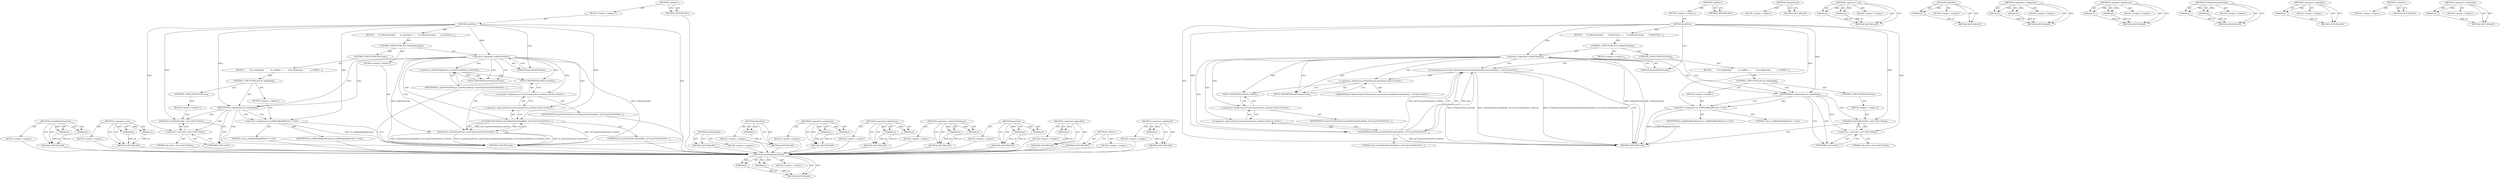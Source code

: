 digraph "&lt;operator&gt;.addressOf" {
vulnerable_74 [label=<(METHOD,createMainThreadTask)>];
vulnerable_75 [label=<(PARAM,p1)>];
vulnerable_76 [label=<(PARAM,p2)>];
vulnerable_77 [label=<(BLOCK,&lt;empty&gt;,&lt;empty&gt;)>];
vulnerable_78 [label=<(METHOD_RETURN,ANY)>];
vulnerable_6 [label=<(METHOD,&lt;global&gt;)<SUB>1</SUB>>];
vulnerable_7 [label=<(BLOCK,&lt;empty&gt;,&lt;empty&gt;)<SUB>1</SUB>>];
vulnerable_8 [label=<(METHOD,endTest)<SUB>1</SUB>>];
vulnerable_9 [label=<(BLOCK,{
     if (!isMainThread())
        CCMainThrea...,{
     if (!isMainThread())
        CCMainThrea...)<SUB>2</SUB>>];
vulnerable_10 [label=<(CONTROL_STRUCTURE,IF,if (!isMainThread()))<SUB>3</SUB>>];
vulnerable_11 [label=<(&lt;operator&gt;.logicalNot,!isMainThread())<SUB>3</SUB>>];
vulnerable_12 [label=<(isMainThread,isMainThread())<SUB>3</SUB>>];
vulnerable_13 [label=<(BLOCK,&lt;empty&gt;,&lt;empty&gt;)<SUB>4</SUB>>];
vulnerable_14 [label="<(CCMainThread.postTask,CCMainThread::postTask(createMainThreadTask(thi...)<SUB>4</SUB>>"];
vulnerable_15 [label="<(&lt;operator&gt;.fieldAccess,CCMainThread::postTask)<SUB>4</SUB>>"];
vulnerable_16 [label="<(IDENTIFIER,CCMainThread,CCMainThread::postTask(createMainThreadTask(thi...)<SUB>4</SUB>>"];
vulnerable_17 [label=<(FIELD_IDENTIFIER,postTask,postTask)<SUB>4</SUB>>];
vulnerable_18 [label=<(createMainThreadTask,createMainThreadTask(this, &amp;CCLayerTreeHostTest...)<SUB>4</SUB>>];
vulnerable_19 [label=<(LITERAL,this,createMainThreadTask(this, &amp;CCLayerTreeHostTest...)<SUB>4</SUB>>];
vulnerable_20 [label="<(&lt;operator&gt;.addressOf,&amp;CCLayerTreeHostTest::endTest)<SUB>4</SUB>>"];
vulnerable_21 [label="<(&lt;operator&gt;.fieldAccess,CCLayerTreeHostTest::endTest)<SUB>4</SUB>>"];
vulnerable_22 [label=<(IDENTIFIER,CCLayerTreeHostTest,createMainThreadTask(this, &amp;CCLayerTreeHostTest...)<SUB>4</SUB>>];
vulnerable_23 [label=<(FIELD_IDENTIFIER,endTest,endTest)<SUB>4</SUB>>];
vulnerable_24 [label=<(CONTROL_STRUCTURE,ELSE,else)<SUB>5</SUB>>];
vulnerable_25 [label=<(BLOCK,{
        if (m_beginning)
            m_endWhe...,{
        if (m_beginning)
            m_endWhe...)<SUB>5</SUB>>];
vulnerable_26 [label=<(CONTROL_STRUCTURE,IF,if (m_beginning))<SUB>6</SUB>>];
vulnerable_27 [label=<(IDENTIFIER,m_beginning,if (m_beginning))<SUB>6</SUB>>];
vulnerable_28 [label=<(BLOCK,&lt;empty&gt;,&lt;empty&gt;)<SUB>7</SUB>>];
vulnerable_29 [label=<(&lt;operator&gt;.assignment,m_endWhenBeginReturns = true)<SUB>7</SUB>>];
vulnerable_30 [label=<(IDENTIFIER,m_endWhenBeginReturns,m_endWhenBeginReturns = true)<SUB>7</SUB>>];
vulnerable_31 [label=<(LITERAL,true,m_endWhenBeginReturns = true)<SUB>7</SUB>>];
vulnerable_32 [label=<(CONTROL_STRUCTURE,ELSE,else)<SUB>9</SUB>>];
vulnerable_33 [label=<(BLOCK,&lt;empty&gt;,&lt;empty&gt;)<SUB>9</SUB>>];
vulnerable_34 [label=<(onEndTest,onEndTest(static_cast&lt;void*&gt;(this)))<SUB>9</SUB>>];
vulnerable_35 [label=<(&lt;operator&gt;.cast,static_cast&lt;void*&gt;(this))<SUB>9</SUB>>];
vulnerable_36 [label=<(UNKNOWN,void*,void*)<SUB>9</SUB>>];
vulnerable_37 [label=<(LITERAL,this,static_cast&lt;void*&gt;(this))<SUB>9</SUB>>];
vulnerable_38 [label=<(METHOD_RETURN,void)<SUB>1</SUB>>];
vulnerable_40 [label=<(METHOD_RETURN,ANY)<SUB>1</SUB>>];
vulnerable_61 [label=<(METHOD,isMainThread)>];
vulnerable_62 [label=<(BLOCK,&lt;empty&gt;,&lt;empty&gt;)>];
vulnerable_63 [label=<(METHOD_RETURN,ANY)>];
vulnerable_92 [label=<(METHOD,&lt;operator&gt;.cast)>];
vulnerable_93 [label=<(PARAM,p1)>];
vulnerable_94 [label=<(PARAM,p2)>];
vulnerable_95 [label=<(BLOCK,&lt;empty&gt;,&lt;empty&gt;)>];
vulnerable_96 [label=<(METHOD_RETURN,ANY)>];
vulnerable_88 [label=<(METHOD,onEndTest)>];
vulnerable_89 [label=<(PARAM,p1)>];
vulnerable_90 [label=<(BLOCK,&lt;empty&gt;,&lt;empty&gt;)>];
vulnerable_91 [label=<(METHOD_RETURN,ANY)>];
vulnerable_83 [label=<(METHOD,&lt;operator&gt;.assignment)>];
vulnerable_84 [label=<(PARAM,p1)>];
vulnerable_85 [label=<(PARAM,p2)>];
vulnerable_86 [label=<(BLOCK,&lt;empty&gt;,&lt;empty&gt;)>];
vulnerable_87 [label=<(METHOD_RETURN,ANY)>];
vulnerable_69 [label=<(METHOD,&lt;operator&gt;.fieldAccess)>];
vulnerable_70 [label=<(PARAM,p1)>];
vulnerable_71 [label=<(PARAM,p2)>];
vulnerable_72 [label=<(BLOCK,&lt;empty&gt;,&lt;empty&gt;)>];
vulnerable_73 [label=<(METHOD_RETURN,ANY)>];
vulnerable_64 [label=<(METHOD,CCMainThread.postTask)>];
vulnerable_65 [label=<(PARAM,p1)>];
vulnerable_66 [label=<(PARAM,p2)>];
vulnerable_67 [label=<(BLOCK,&lt;empty&gt;,&lt;empty&gt;)>];
vulnerable_68 [label=<(METHOD_RETURN,ANY)>];
vulnerable_57 [label=<(METHOD,&lt;operator&gt;.logicalNot)>];
vulnerable_58 [label=<(PARAM,p1)>];
vulnerable_59 [label=<(BLOCK,&lt;empty&gt;,&lt;empty&gt;)>];
vulnerable_60 [label=<(METHOD_RETURN,ANY)>];
vulnerable_51 [label=<(METHOD,&lt;global&gt;)<SUB>1</SUB>>];
vulnerable_52 [label=<(BLOCK,&lt;empty&gt;,&lt;empty&gt;)>];
vulnerable_53 [label=<(METHOD_RETURN,ANY)>];
vulnerable_79 [label=<(METHOD,&lt;operator&gt;.addressOf)>];
vulnerable_80 [label=<(PARAM,p1)>];
vulnerable_81 [label=<(BLOCK,&lt;empty&gt;,&lt;empty&gt;)>];
vulnerable_82 [label=<(METHOD_RETURN,ANY)>];
fixed_74 [label=<(METHOD,createMainThreadTask)>];
fixed_75 [label=<(PARAM,p1)>];
fixed_76 [label=<(PARAM,p2)>];
fixed_77 [label=<(BLOCK,&lt;empty&gt;,&lt;empty&gt;)>];
fixed_78 [label=<(METHOD_RETURN,ANY)>];
fixed_97 [label=<(METHOD,&lt;operator&gt;.cast)>];
fixed_98 [label=<(PARAM,p1)>];
fixed_99 [label=<(PARAM,p2)>];
fixed_100 [label=<(BLOCK,&lt;empty&gt;,&lt;empty&gt;)>];
fixed_101 [label=<(METHOD_RETURN,ANY)>];
fixed_6 [label=<(METHOD,&lt;global&gt;)<SUB>1</SUB>>];
fixed_7 [label=<(BLOCK,&lt;empty&gt;,&lt;empty&gt;)<SUB>1</SUB>>];
fixed_8 [label=<(METHOD,endTest)<SUB>1</SUB>>];
fixed_9 [label=<(BLOCK,{
     if (!isMainThread())
        m_mainThrea...,{
     if (!isMainThread())
        m_mainThrea...)<SUB>2</SUB>>];
fixed_10 [label=<(CONTROL_STRUCTURE,IF,if (!isMainThread()))<SUB>3</SUB>>];
fixed_11 [label=<(&lt;operator&gt;.logicalNot,!isMainThread())<SUB>3</SUB>>];
fixed_12 [label=<(isMainThread,isMainThread())<SUB>3</SUB>>];
fixed_13 [label=<(BLOCK,&lt;empty&gt;,&lt;empty&gt;)<SUB>4</SUB>>];
fixed_14 [label=<(postTask,m_mainThreadProxy-&gt;postTask(createMainThreadTas...)<SUB>4</SUB>>];
fixed_15 [label=<(&lt;operator&gt;.indirectFieldAccess,m_mainThreadProxy-&gt;postTask)<SUB>4</SUB>>];
fixed_16 [label=<(IDENTIFIER,m_mainThreadProxy,m_mainThreadProxy-&gt;postTask(createMainThreadTas...)<SUB>4</SUB>>];
fixed_17 [label=<(FIELD_IDENTIFIER,postTask,postTask)<SUB>4</SUB>>];
fixed_18 [label=<(createMainThreadTask,createMainThreadTask(this, &amp;CCLayerTreeHostTest...)<SUB>4</SUB>>];
fixed_19 [label=<(LITERAL,this,createMainThreadTask(this, &amp;CCLayerTreeHostTest...)<SUB>4</SUB>>];
fixed_20 [label="<(&lt;operator&gt;.addressOf,&amp;CCLayerTreeHostTest::endTest)<SUB>4</SUB>>"];
fixed_21 [label="<(&lt;operator&gt;.fieldAccess,CCLayerTreeHostTest::endTest)<SUB>4</SUB>>"];
fixed_22 [label=<(IDENTIFIER,CCLayerTreeHostTest,createMainThreadTask(this, &amp;CCLayerTreeHostTest...)<SUB>4</SUB>>];
fixed_23 [label=<(FIELD_IDENTIFIER,endTest,endTest)<SUB>4</SUB>>];
fixed_24 [label=<(CONTROL_STRUCTURE,ELSE,else)<SUB>5</SUB>>];
fixed_25 [label=<(BLOCK,{
        if (m_beginning)
            m_endWhe...,{
        if (m_beginning)
            m_endWhe...)<SUB>5</SUB>>];
fixed_26 [label=<(CONTROL_STRUCTURE,IF,if (m_beginning))<SUB>6</SUB>>];
fixed_27 [label=<(IDENTIFIER,m_beginning,if (m_beginning))<SUB>6</SUB>>];
fixed_28 [label=<(BLOCK,&lt;empty&gt;,&lt;empty&gt;)<SUB>7</SUB>>];
fixed_29 [label=<(&lt;operator&gt;.assignment,m_endWhenBeginReturns = true)<SUB>7</SUB>>];
fixed_30 [label=<(IDENTIFIER,m_endWhenBeginReturns,m_endWhenBeginReturns = true)<SUB>7</SUB>>];
fixed_31 [label=<(LITERAL,true,m_endWhenBeginReturns = true)<SUB>7</SUB>>];
fixed_32 [label=<(CONTROL_STRUCTURE,ELSE,else)<SUB>9</SUB>>];
fixed_33 [label=<(BLOCK,&lt;empty&gt;,&lt;empty&gt;)<SUB>9</SUB>>];
fixed_34 [label=<(onEndTest,onEndTest(static_cast&lt;void*&gt;(this)))<SUB>9</SUB>>];
fixed_35 [label=<(&lt;operator&gt;.cast,static_cast&lt;void*&gt;(this))<SUB>9</SUB>>];
fixed_36 [label=<(UNKNOWN,void*,void*)<SUB>9</SUB>>];
fixed_37 [label=<(LITERAL,this,static_cast&lt;void*&gt;(this))<SUB>9</SUB>>];
fixed_38 [label=<(METHOD_RETURN,void)<SUB>1</SUB>>];
fixed_40 [label=<(METHOD_RETURN,ANY)<SUB>1</SUB>>];
fixed_61 [label=<(METHOD,isMainThread)>];
fixed_62 [label=<(BLOCK,&lt;empty&gt;,&lt;empty&gt;)>];
fixed_63 [label=<(METHOD_RETURN,ANY)>];
fixed_93 [label=<(METHOD,onEndTest)>];
fixed_94 [label=<(PARAM,p1)>];
fixed_95 [label=<(BLOCK,&lt;empty&gt;,&lt;empty&gt;)>];
fixed_96 [label=<(METHOD_RETURN,ANY)>];
fixed_88 [label=<(METHOD,&lt;operator&gt;.assignment)>];
fixed_89 [label=<(PARAM,p1)>];
fixed_90 [label=<(PARAM,p2)>];
fixed_91 [label=<(BLOCK,&lt;empty&gt;,&lt;empty&gt;)>];
fixed_92 [label=<(METHOD_RETURN,ANY)>];
fixed_83 [label=<(METHOD,&lt;operator&gt;.fieldAccess)>];
fixed_84 [label=<(PARAM,p1)>];
fixed_85 [label=<(PARAM,p2)>];
fixed_86 [label=<(BLOCK,&lt;empty&gt;,&lt;empty&gt;)>];
fixed_87 [label=<(METHOD_RETURN,ANY)>];
fixed_69 [label=<(METHOD,&lt;operator&gt;.indirectFieldAccess)>];
fixed_70 [label=<(PARAM,p1)>];
fixed_71 [label=<(PARAM,p2)>];
fixed_72 [label=<(BLOCK,&lt;empty&gt;,&lt;empty&gt;)>];
fixed_73 [label=<(METHOD_RETURN,ANY)>];
fixed_64 [label=<(METHOD,postTask)>];
fixed_65 [label=<(PARAM,p1)>];
fixed_66 [label=<(PARAM,p2)>];
fixed_67 [label=<(BLOCK,&lt;empty&gt;,&lt;empty&gt;)>];
fixed_68 [label=<(METHOD_RETURN,ANY)>];
fixed_57 [label=<(METHOD,&lt;operator&gt;.logicalNot)>];
fixed_58 [label=<(PARAM,p1)>];
fixed_59 [label=<(BLOCK,&lt;empty&gt;,&lt;empty&gt;)>];
fixed_60 [label=<(METHOD_RETURN,ANY)>];
fixed_51 [label=<(METHOD,&lt;global&gt;)<SUB>1</SUB>>];
fixed_52 [label=<(BLOCK,&lt;empty&gt;,&lt;empty&gt;)>];
fixed_53 [label=<(METHOD_RETURN,ANY)>];
fixed_79 [label=<(METHOD,&lt;operator&gt;.addressOf)>];
fixed_80 [label=<(PARAM,p1)>];
fixed_81 [label=<(BLOCK,&lt;empty&gt;,&lt;empty&gt;)>];
fixed_82 [label=<(METHOD_RETURN,ANY)>];
vulnerable_74 -> vulnerable_75  [key=0, label="AST: "];
vulnerable_74 -> vulnerable_75  [key=1, label="DDG: "];
vulnerable_74 -> vulnerable_77  [key=0, label="AST: "];
vulnerable_74 -> vulnerable_76  [key=0, label="AST: "];
vulnerable_74 -> vulnerable_76  [key=1, label="DDG: "];
vulnerable_74 -> vulnerable_78  [key=0, label="AST: "];
vulnerable_74 -> vulnerable_78  [key=1, label="CFG: "];
vulnerable_75 -> vulnerable_78  [key=0, label="DDG: p1"];
vulnerable_76 -> vulnerable_78  [key=0, label="DDG: p2"];
vulnerable_6 -> vulnerable_7  [key=0, label="AST: "];
vulnerable_6 -> vulnerable_40  [key=0, label="AST: "];
vulnerable_6 -> vulnerable_40  [key=1, label="CFG: "];
vulnerable_7 -> vulnerable_8  [key=0, label="AST: "];
vulnerable_8 -> vulnerable_9  [key=0, label="AST: "];
vulnerable_8 -> vulnerable_38  [key=0, label="AST: "];
vulnerable_8 -> vulnerable_12  [key=0, label="CFG: "];
vulnerable_8 -> vulnerable_11  [key=0, label="DDG: "];
vulnerable_8 -> vulnerable_18  [key=0, label="DDG: "];
vulnerable_8 -> vulnerable_27  [key=0, label="DDG: "];
vulnerable_8 -> vulnerable_29  [key=0, label="DDG: "];
vulnerable_8 -> vulnerable_34  [key=0, label="DDG: "];
vulnerable_8 -> vulnerable_35  [key=0, label="DDG: "];
vulnerable_9 -> vulnerable_10  [key=0, label="AST: "];
vulnerable_10 -> vulnerable_11  [key=0, label="AST: "];
vulnerable_10 -> vulnerable_13  [key=0, label="AST: "];
vulnerable_10 -> vulnerable_24  [key=0, label="AST: "];
vulnerable_11 -> vulnerable_12  [key=0, label="AST: "];
vulnerable_11 -> vulnerable_27  [key=0, label="CFG: "];
vulnerable_11 -> vulnerable_27  [key=1, label="CDG: "];
vulnerable_11 -> vulnerable_17  [key=0, label="CFG: "];
vulnerable_11 -> vulnerable_17  [key=1, label="CDG: "];
vulnerable_11 -> vulnerable_38  [key=0, label="DDG: isMainThread()"];
vulnerable_11 -> vulnerable_38  [key=1, label="DDG: !isMainThread()"];
vulnerable_11 -> vulnerable_15  [key=0, label="CDG: "];
vulnerable_11 -> vulnerable_21  [key=0, label="CDG: "];
vulnerable_11 -> vulnerable_18  [key=0, label="CDG: "];
vulnerable_11 -> vulnerable_14  [key=0, label="CDG: "];
vulnerable_11 -> vulnerable_23  [key=0, label="CDG: "];
vulnerable_11 -> vulnerable_20  [key=0, label="CDG: "];
vulnerable_12 -> vulnerable_11  [key=0, label="CFG: "];
vulnerable_13 -> vulnerable_14  [key=0, label="AST: "];
vulnerable_14 -> vulnerable_15  [key=0, label="AST: "];
vulnerable_14 -> vulnerable_18  [key=0, label="AST: "];
vulnerable_14 -> vulnerable_38  [key=0, label="CFG: "];
vulnerable_14 -> vulnerable_38  [key=1, label="DDG: CCMainThread::postTask"];
vulnerable_14 -> vulnerable_38  [key=2, label="DDG: createMainThreadTask(this, &amp;CCLayerTreeHostTest::endTest)"];
vulnerable_14 -> vulnerable_38  [key=3, label="DDG: CCMainThread::postTask(createMainThreadTask(this, &amp;CCLayerTreeHostTest::endTest))"];
vulnerable_15 -> vulnerable_16  [key=0, label="AST: "];
vulnerable_15 -> vulnerable_17  [key=0, label="AST: "];
vulnerable_15 -> vulnerable_23  [key=0, label="CFG: "];
vulnerable_17 -> vulnerable_15  [key=0, label="CFG: "];
vulnerable_18 -> vulnerable_19  [key=0, label="AST: "];
vulnerable_18 -> vulnerable_20  [key=0, label="AST: "];
vulnerable_18 -> vulnerable_14  [key=0, label="CFG: "];
vulnerable_18 -> vulnerable_14  [key=1, label="DDG: this"];
vulnerable_18 -> vulnerable_14  [key=2, label="DDG: &amp;CCLayerTreeHostTest::endTest"];
vulnerable_18 -> vulnerable_38  [key=0, label="DDG: &amp;CCLayerTreeHostTest::endTest"];
vulnerable_20 -> vulnerable_21  [key=0, label="AST: "];
vulnerable_20 -> vulnerable_18  [key=0, label="CFG: "];
vulnerable_21 -> vulnerable_22  [key=0, label="AST: "];
vulnerable_21 -> vulnerable_23  [key=0, label="AST: "];
vulnerable_21 -> vulnerable_20  [key=0, label="CFG: "];
vulnerable_23 -> vulnerable_21  [key=0, label="CFG: "];
vulnerable_24 -> vulnerable_25  [key=0, label="AST: "];
vulnerable_25 -> vulnerable_26  [key=0, label="AST: "];
vulnerable_26 -> vulnerable_27  [key=0, label="AST: "];
vulnerable_26 -> vulnerable_28  [key=0, label="AST: "];
vulnerable_26 -> vulnerable_32  [key=0, label="AST: "];
vulnerable_27 -> vulnerable_36  [key=0, label="CFG: "];
vulnerable_27 -> vulnerable_36  [key=1, label="CDG: "];
vulnerable_27 -> vulnerable_29  [key=0, label="CFG: "];
vulnerable_27 -> vulnerable_29  [key=1, label="CDG: "];
vulnerable_27 -> vulnerable_34  [key=0, label="CDG: "];
vulnerable_27 -> vulnerable_35  [key=0, label="CDG: "];
vulnerable_28 -> vulnerable_29  [key=0, label="AST: "];
vulnerable_29 -> vulnerable_30  [key=0, label="AST: "];
vulnerable_29 -> vulnerable_31  [key=0, label="AST: "];
vulnerable_29 -> vulnerable_38  [key=0, label="CFG: "];
vulnerable_29 -> vulnerable_38  [key=1, label="DDG: m_endWhenBeginReturns"];
vulnerable_32 -> vulnerable_33  [key=0, label="AST: "];
vulnerable_33 -> vulnerable_34  [key=0, label="AST: "];
vulnerable_34 -> vulnerable_35  [key=0, label="AST: "];
vulnerable_34 -> vulnerable_38  [key=0, label="CFG: "];
vulnerable_35 -> vulnerable_36  [key=0, label="AST: "];
vulnerable_35 -> vulnerable_37  [key=0, label="AST: "];
vulnerable_35 -> vulnerable_34  [key=0, label="CFG: "];
vulnerable_36 -> vulnerable_35  [key=0, label="CFG: "];
vulnerable_61 -> vulnerable_62  [key=0, label="AST: "];
vulnerable_61 -> vulnerable_63  [key=0, label="AST: "];
vulnerable_61 -> vulnerable_63  [key=1, label="CFG: "];
vulnerable_92 -> vulnerable_93  [key=0, label="AST: "];
vulnerable_92 -> vulnerable_93  [key=1, label="DDG: "];
vulnerable_92 -> vulnerable_95  [key=0, label="AST: "];
vulnerable_92 -> vulnerable_94  [key=0, label="AST: "];
vulnerable_92 -> vulnerable_94  [key=1, label="DDG: "];
vulnerable_92 -> vulnerable_96  [key=0, label="AST: "];
vulnerable_92 -> vulnerable_96  [key=1, label="CFG: "];
vulnerable_93 -> vulnerable_96  [key=0, label="DDG: p1"];
vulnerable_94 -> vulnerable_96  [key=0, label="DDG: p2"];
vulnerable_88 -> vulnerable_89  [key=0, label="AST: "];
vulnerable_88 -> vulnerable_89  [key=1, label="DDG: "];
vulnerable_88 -> vulnerable_90  [key=0, label="AST: "];
vulnerable_88 -> vulnerable_91  [key=0, label="AST: "];
vulnerable_88 -> vulnerable_91  [key=1, label="CFG: "];
vulnerable_89 -> vulnerable_91  [key=0, label="DDG: p1"];
vulnerable_83 -> vulnerable_84  [key=0, label="AST: "];
vulnerable_83 -> vulnerable_84  [key=1, label="DDG: "];
vulnerable_83 -> vulnerable_86  [key=0, label="AST: "];
vulnerable_83 -> vulnerable_85  [key=0, label="AST: "];
vulnerable_83 -> vulnerable_85  [key=1, label="DDG: "];
vulnerable_83 -> vulnerable_87  [key=0, label="AST: "];
vulnerable_83 -> vulnerable_87  [key=1, label="CFG: "];
vulnerable_84 -> vulnerable_87  [key=0, label="DDG: p1"];
vulnerable_85 -> vulnerable_87  [key=0, label="DDG: p2"];
vulnerable_69 -> vulnerable_70  [key=0, label="AST: "];
vulnerable_69 -> vulnerable_70  [key=1, label="DDG: "];
vulnerable_69 -> vulnerable_72  [key=0, label="AST: "];
vulnerable_69 -> vulnerable_71  [key=0, label="AST: "];
vulnerable_69 -> vulnerable_71  [key=1, label="DDG: "];
vulnerable_69 -> vulnerable_73  [key=0, label="AST: "];
vulnerable_69 -> vulnerable_73  [key=1, label="CFG: "];
vulnerable_70 -> vulnerable_73  [key=0, label="DDG: p1"];
vulnerable_71 -> vulnerable_73  [key=0, label="DDG: p2"];
vulnerable_64 -> vulnerable_65  [key=0, label="AST: "];
vulnerable_64 -> vulnerable_65  [key=1, label="DDG: "];
vulnerable_64 -> vulnerable_67  [key=0, label="AST: "];
vulnerable_64 -> vulnerable_66  [key=0, label="AST: "];
vulnerable_64 -> vulnerable_66  [key=1, label="DDG: "];
vulnerable_64 -> vulnerable_68  [key=0, label="AST: "];
vulnerable_64 -> vulnerable_68  [key=1, label="CFG: "];
vulnerable_65 -> vulnerable_68  [key=0, label="DDG: p1"];
vulnerable_66 -> vulnerable_68  [key=0, label="DDG: p2"];
vulnerable_57 -> vulnerable_58  [key=0, label="AST: "];
vulnerable_57 -> vulnerable_58  [key=1, label="DDG: "];
vulnerable_57 -> vulnerable_59  [key=0, label="AST: "];
vulnerable_57 -> vulnerable_60  [key=0, label="AST: "];
vulnerable_57 -> vulnerable_60  [key=1, label="CFG: "];
vulnerable_58 -> vulnerable_60  [key=0, label="DDG: p1"];
vulnerable_51 -> vulnerable_52  [key=0, label="AST: "];
vulnerable_51 -> vulnerable_53  [key=0, label="AST: "];
vulnerable_51 -> vulnerable_53  [key=1, label="CFG: "];
vulnerable_79 -> vulnerable_80  [key=0, label="AST: "];
vulnerable_79 -> vulnerable_80  [key=1, label="DDG: "];
vulnerable_79 -> vulnerable_81  [key=0, label="AST: "];
vulnerable_79 -> vulnerable_82  [key=0, label="AST: "];
vulnerable_79 -> vulnerable_82  [key=1, label="CFG: "];
vulnerable_80 -> vulnerable_82  [key=0, label="DDG: p1"];
fixed_74 -> fixed_75  [key=0, label="AST: "];
fixed_74 -> fixed_75  [key=1, label="DDG: "];
fixed_74 -> fixed_77  [key=0, label="AST: "];
fixed_74 -> fixed_76  [key=0, label="AST: "];
fixed_74 -> fixed_76  [key=1, label="DDG: "];
fixed_74 -> fixed_78  [key=0, label="AST: "];
fixed_74 -> fixed_78  [key=1, label="CFG: "];
fixed_75 -> fixed_78  [key=0, label="DDG: p1"];
fixed_76 -> fixed_78  [key=0, label="DDG: p2"];
fixed_77 -> vulnerable_74  [key=0];
fixed_78 -> vulnerable_74  [key=0];
fixed_97 -> fixed_98  [key=0, label="AST: "];
fixed_97 -> fixed_98  [key=1, label="DDG: "];
fixed_97 -> fixed_100  [key=0, label="AST: "];
fixed_97 -> fixed_99  [key=0, label="AST: "];
fixed_97 -> fixed_99  [key=1, label="DDG: "];
fixed_97 -> fixed_101  [key=0, label="AST: "];
fixed_97 -> fixed_101  [key=1, label="CFG: "];
fixed_98 -> fixed_101  [key=0, label="DDG: p1"];
fixed_99 -> fixed_101  [key=0, label="DDG: p2"];
fixed_100 -> vulnerable_74  [key=0];
fixed_101 -> vulnerable_74  [key=0];
fixed_6 -> fixed_7  [key=0, label="AST: "];
fixed_6 -> fixed_40  [key=0, label="AST: "];
fixed_6 -> fixed_40  [key=1, label="CFG: "];
fixed_7 -> fixed_8  [key=0, label="AST: "];
fixed_8 -> fixed_9  [key=0, label="AST: "];
fixed_8 -> fixed_38  [key=0, label="AST: "];
fixed_8 -> fixed_12  [key=0, label="CFG: "];
fixed_8 -> fixed_11  [key=0, label="DDG: "];
fixed_8 -> fixed_18  [key=0, label="DDG: "];
fixed_8 -> fixed_27  [key=0, label="DDG: "];
fixed_8 -> fixed_29  [key=0, label="DDG: "];
fixed_8 -> fixed_34  [key=0, label="DDG: "];
fixed_8 -> fixed_35  [key=0, label="DDG: "];
fixed_9 -> fixed_10  [key=0, label="AST: "];
fixed_10 -> fixed_11  [key=0, label="AST: "];
fixed_10 -> fixed_13  [key=0, label="AST: "];
fixed_10 -> fixed_24  [key=0, label="AST: "];
fixed_11 -> fixed_12  [key=0, label="AST: "];
fixed_11 -> fixed_27  [key=0, label="CFG: "];
fixed_11 -> fixed_27  [key=1, label="CDG: "];
fixed_11 -> fixed_17  [key=0, label="CFG: "];
fixed_11 -> fixed_17  [key=1, label="CDG: "];
fixed_11 -> fixed_38  [key=0, label="DDG: isMainThread()"];
fixed_11 -> fixed_38  [key=1, label="DDG: !isMainThread()"];
fixed_11 -> fixed_15  [key=0, label="CDG: "];
fixed_11 -> fixed_21  [key=0, label="CDG: "];
fixed_11 -> fixed_18  [key=0, label="CDG: "];
fixed_11 -> fixed_14  [key=0, label="CDG: "];
fixed_11 -> fixed_23  [key=0, label="CDG: "];
fixed_11 -> fixed_20  [key=0, label="CDG: "];
fixed_12 -> fixed_11  [key=0, label="CFG: "];
fixed_13 -> fixed_14  [key=0, label="AST: "];
fixed_14 -> fixed_15  [key=0, label="AST: "];
fixed_14 -> fixed_18  [key=0, label="AST: "];
fixed_14 -> fixed_38  [key=0, label="CFG: "];
fixed_14 -> fixed_38  [key=1, label="DDG: m_mainThreadProxy-&gt;postTask"];
fixed_14 -> fixed_38  [key=2, label="DDG: createMainThreadTask(this, &amp;CCLayerTreeHostTest::endTest)"];
fixed_14 -> fixed_38  [key=3, label="DDG: m_mainThreadProxy-&gt;postTask(createMainThreadTask(this, &amp;CCLayerTreeHostTest::endTest))"];
fixed_15 -> fixed_16  [key=0, label="AST: "];
fixed_15 -> fixed_17  [key=0, label="AST: "];
fixed_15 -> fixed_23  [key=0, label="CFG: "];
fixed_16 -> vulnerable_74  [key=0];
fixed_17 -> fixed_15  [key=0, label="CFG: "];
fixed_18 -> fixed_19  [key=0, label="AST: "];
fixed_18 -> fixed_20  [key=0, label="AST: "];
fixed_18 -> fixed_14  [key=0, label="CFG: "];
fixed_18 -> fixed_14  [key=1, label="DDG: this"];
fixed_18 -> fixed_14  [key=2, label="DDG: &amp;CCLayerTreeHostTest::endTest"];
fixed_18 -> fixed_38  [key=0, label="DDG: &amp;CCLayerTreeHostTest::endTest"];
fixed_19 -> vulnerable_74  [key=0];
fixed_20 -> fixed_21  [key=0, label="AST: "];
fixed_20 -> fixed_18  [key=0, label="CFG: "];
fixed_21 -> fixed_22  [key=0, label="AST: "];
fixed_21 -> fixed_23  [key=0, label="AST: "];
fixed_21 -> fixed_20  [key=0, label="CFG: "];
fixed_22 -> vulnerable_74  [key=0];
fixed_23 -> fixed_21  [key=0, label="CFG: "];
fixed_24 -> fixed_25  [key=0, label="AST: "];
fixed_25 -> fixed_26  [key=0, label="AST: "];
fixed_26 -> fixed_27  [key=0, label="AST: "];
fixed_26 -> fixed_28  [key=0, label="AST: "];
fixed_26 -> fixed_32  [key=0, label="AST: "];
fixed_27 -> fixed_36  [key=0, label="CFG: "];
fixed_27 -> fixed_36  [key=1, label="CDG: "];
fixed_27 -> fixed_29  [key=0, label="CFG: "];
fixed_27 -> fixed_29  [key=1, label="CDG: "];
fixed_27 -> fixed_34  [key=0, label="CDG: "];
fixed_27 -> fixed_35  [key=0, label="CDG: "];
fixed_28 -> fixed_29  [key=0, label="AST: "];
fixed_29 -> fixed_30  [key=0, label="AST: "];
fixed_29 -> fixed_31  [key=0, label="AST: "];
fixed_29 -> fixed_38  [key=0, label="CFG: "];
fixed_29 -> fixed_38  [key=1, label="DDG: m_endWhenBeginReturns"];
fixed_30 -> vulnerable_74  [key=0];
fixed_31 -> vulnerable_74  [key=0];
fixed_32 -> fixed_33  [key=0, label="AST: "];
fixed_33 -> fixed_34  [key=0, label="AST: "];
fixed_34 -> fixed_35  [key=0, label="AST: "];
fixed_34 -> fixed_38  [key=0, label="CFG: "];
fixed_35 -> fixed_36  [key=0, label="AST: "];
fixed_35 -> fixed_37  [key=0, label="AST: "];
fixed_35 -> fixed_34  [key=0, label="CFG: "];
fixed_36 -> fixed_35  [key=0, label="CFG: "];
fixed_37 -> vulnerable_74  [key=0];
fixed_38 -> vulnerable_74  [key=0];
fixed_40 -> vulnerable_74  [key=0];
fixed_61 -> fixed_62  [key=0, label="AST: "];
fixed_61 -> fixed_63  [key=0, label="AST: "];
fixed_61 -> fixed_63  [key=1, label="CFG: "];
fixed_62 -> vulnerable_74  [key=0];
fixed_63 -> vulnerable_74  [key=0];
fixed_93 -> fixed_94  [key=0, label="AST: "];
fixed_93 -> fixed_94  [key=1, label="DDG: "];
fixed_93 -> fixed_95  [key=0, label="AST: "];
fixed_93 -> fixed_96  [key=0, label="AST: "];
fixed_93 -> fixed_96  [key=1, label="CFG: "];
fixed_94 -> fixed_96  [key=0, label="DDG: p1"];
fixed_95 -> vulnerable_74  [key=0];
fixed_96 -> vulnerable_74  [key=0];
fixed_88 -> fixed_89  [key=0, label="AST: "];
fixed_88 -> fixed_89  [key=1, label="DDG: "];
fixed_88 -> fixed_91  [key=0, label="AST: "];
fixed_88 -> fixed_90  [key=0, label="AST: "];
fixed_88 -> fixed_90  [key=1, label="DDG: "];
fixed_88 -> fixed_92  [key=0, label="AST: "];
fixed_88 -> fixed_92  [key=1, label="CFG: "];
fixed_89 -> fixed_92  [key=0, label="DDG: p1"];
fixed_90 -> fixed_92  [key=0, label="DDG: p2"];
fixed_91 -> vulnerable_74  [key=0];
fixed_92 -> vulnerable_74  [key=0];
fixed_83 -> fixed_84  [key=0, label="AST: "];
fixed_83 -> fixed_84  [key=1, label="DDG: "];
fixed_83 -> fixed_86  [key=0, label="AST: "];
fixed_83 -> fixed_85  [key=0, label="AST: "];
fixed_83 -> fixed_85  [key=1, label="DDG: "];
fixed_83 -> fixed_87  [key=0, label="AST: "];
fixed_83 -> fixed_87  [key=1, label="CFG: "];
fixed_84 -> fixed_87  [key=0, label="DDG: p1"];
fixed_85 -> fixed_87  [key=0, label="DDG: p2"];
fixed_86 -> vulnerable_74  [key=0];
fixed_87 -> vulnerable_74  [key=0];
fixed_69 -> fixed_70  [key=0, label="AST: "];
fixed_69 -> fixed_70  [key=1, label="DDG: "];
fixed_69 -> fixed_72  [key=0, label="AST: "];
fixed_69 -> fixed_71  [key=0, label="AST: "];
fixed_69 -> fixed_71  [key=1, label="DDG: "];
fixed_69 -> fixed_73  [key=0, label="AST: "];
fixed_69 -> fixed_73  [key=1, label="CFG: "];
fixed_70 -> fixed_73  [key=0, label="DDG: p1"];
fixed_71 -> fixed_73  [key=0, label="DDG: p2"];
fixed_72 -> vulnerable_74  [key=0];
fixed_73 -> vulnerable_74  [key=0];
fixed_64 -> fixed_65  [key=0, label="AST: "];
fixed_64 -> fixed_65  [key=1, label="DDG: "];
fixed_64 -> fixed_67  [key=0, label="AST: "];
fixed_64 -> fixed_66  [key=0, label="AST: "];
fixed_64 -> fixed_66  [key=1, label="DDG: "];
fixed_64 -> fixed_68  [key=0, label="AST: "];
fixed_64 -> fixed_68  [key=1, label="CFG: "];
fixed_65 -> fixed_68  [key=0, label="DDG: p1"];
fixed_66 -> fixed_68  [key=0, label="DDG: p2"];
fixed_67 -> vulnerable_74  [key=0];
fixed_68 -> vulnerable_74  [key=0];
fixed_57 -> fixed_58  [key=0, label="AST: "];
fixed_57 -> fixed_58  [key=1, label="DDG: "];
fixed_57 -> fixed_59  [key=0, label="AST: "];
fixed_57 -> fixed_60  [key=0, label="AST: "];
fixed_57 -> fixed_60  [key=1, label="CFG: "];
fixed_58 -> fixed_60  [key=0, label="DDG: p1"];
fixed_59 -> vulnerable_74  [key=0];
fixed_60 -> vulnerable_74  [key=0];
fixed_51 -> fixed_52  [key=0, label="AST: "];
fixed_51 -> fixed_53  [key=0, label="AST: "];
fixed_51 -> fixed_53  [key=1, label="CFG: "];
fixed_52 -> vulnerable_74  [key=0];
fixed_53 -> vulnerable_74  [key=0];
fixed_79 -> fixed_80  [key=0, label="AST: "];
fixed_79 -> fixed_80  [key=1, label="DDG: "];
fixed_79 -> fixed_81  [key=0, label="AST: "];
fixed_79 -> fixed_82  [key=0, label="AST: "];
fixed_79 -> fixed_82  [key=1, label="CFG: "];
fixed_80 -> fixed_82  [key=0, label="DDG: p1"];
fixed_81 -> vulnerable_74  [key=0];
fixed_82 -> vulnerable_74  [key=0];
}
